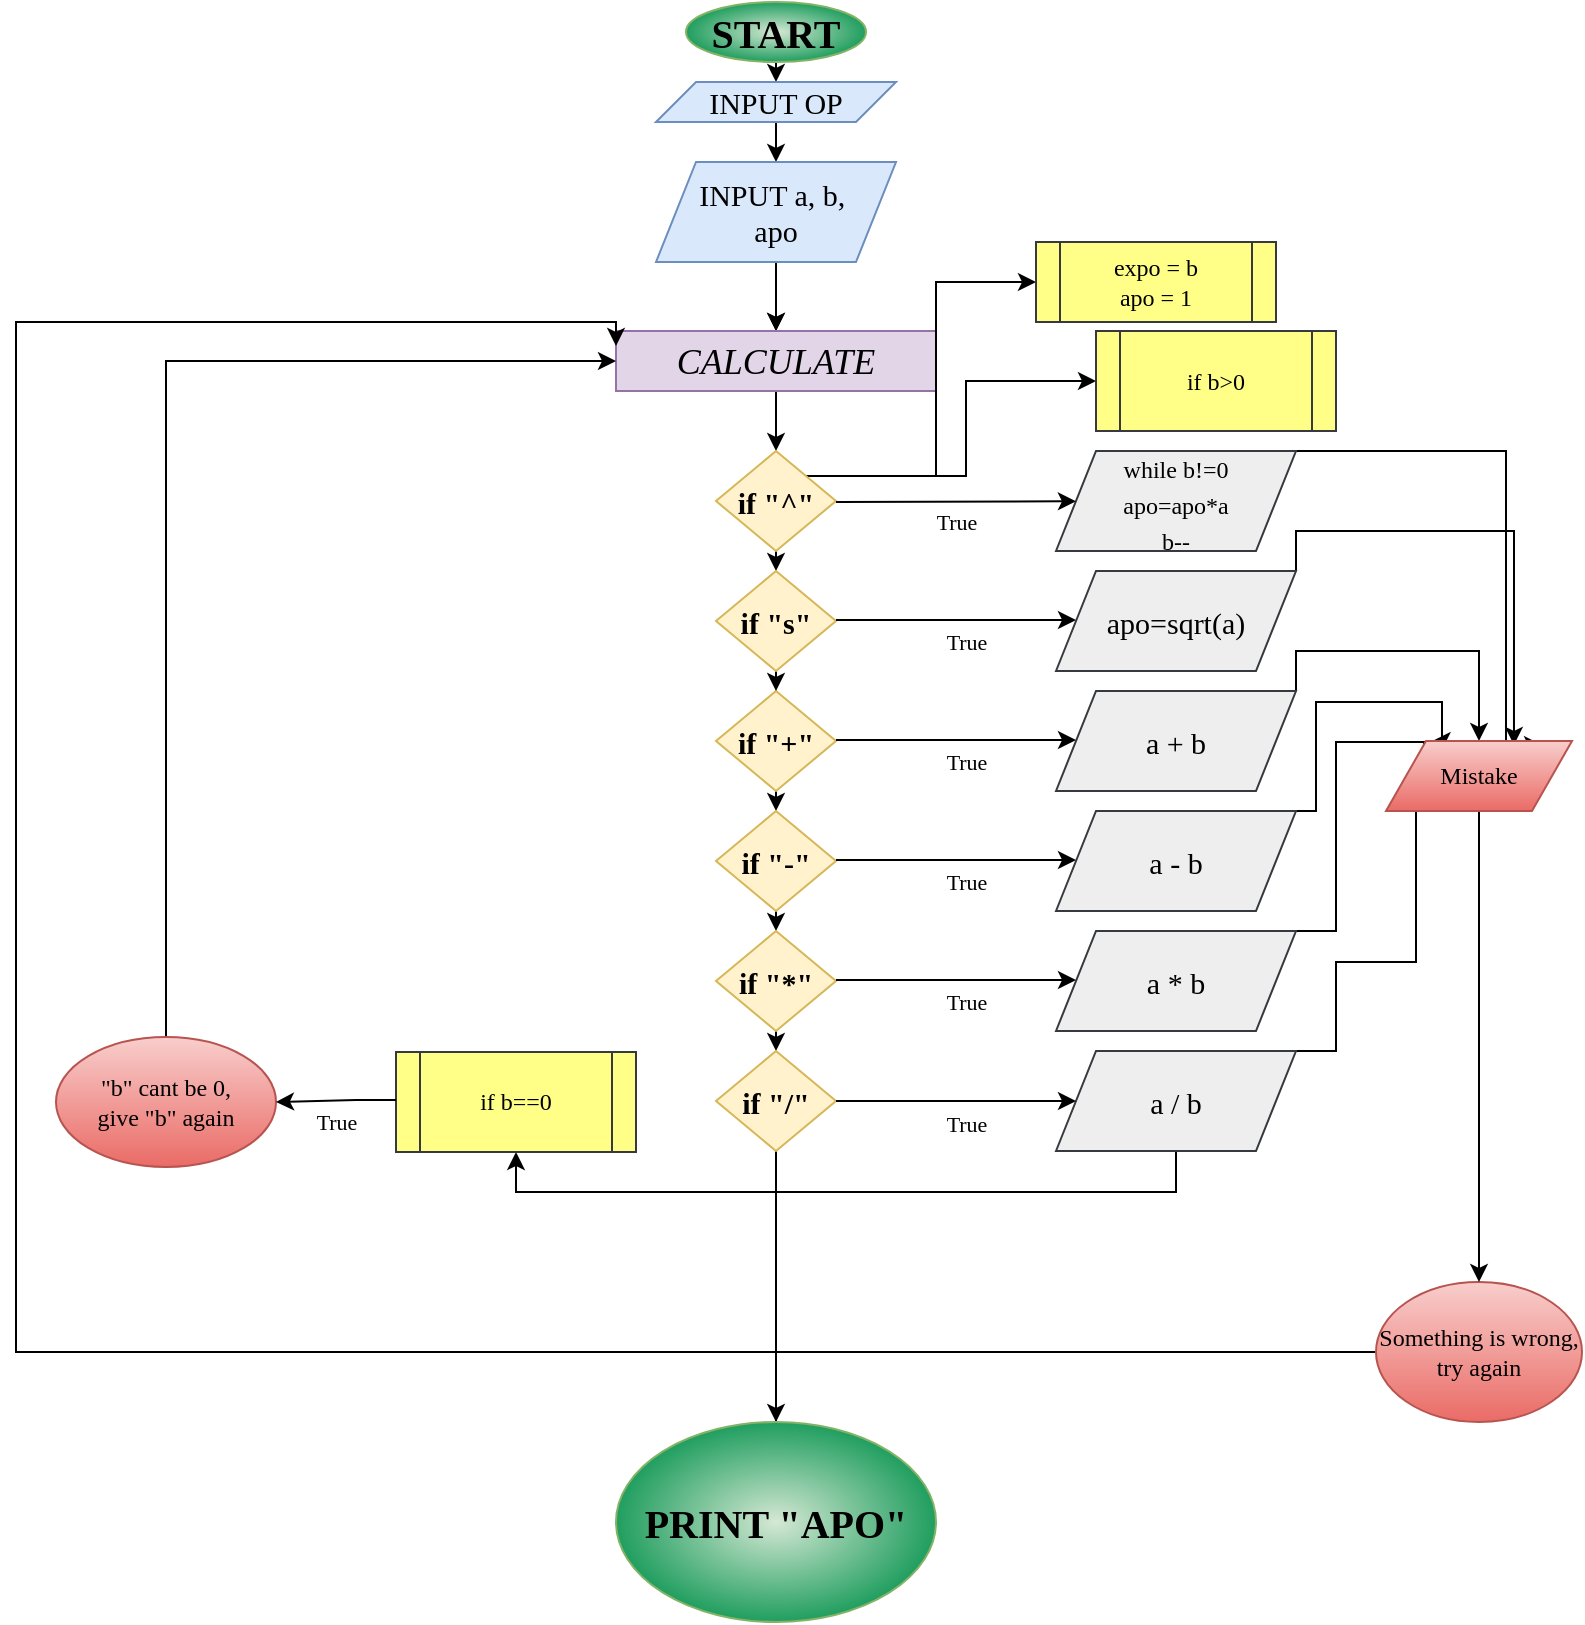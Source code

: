<mxfile version="20.5.2" type="github">
  <diagram id="C5RBs43oDa-KdzZeNtuy" name="Page-1">
    <mxGraphModel dx="1422" dy="794" grid="1" gridSize="10" guides="1" tooltips="1" connect="1" arrows="1" fold="1" page="1" pageScale="1" pageWidth="827" pageHeight="1169" math="0" shadow="0">
      <root>
        <mxCell id="WIyWlLk6GJQsqaUBKTNV-0" />
        <mxCell id="WIyWlLk6GJQsqaUBKTNV-1" parent="WIyWlLk6GJQsqaUBKTNV-0" />
        <mxCell id="pvgt4qvxZRQ9d5zmDmnY-2" style="edgeStyle=orthogonalEdgeStyle;rounded=0;orthogonalLoop=1;jettySize=auto;html=1;exitX=0.5;exitY=1;exitDx=0;exitDy=0;entryX=0.5;entryY=0;entryDx=0;entryDy=0;" parent="WIyWlLk6GJQsqaUBKTNV-1" source="pvgt4qvxZRQ9d5zmDmnY-0" target="pvgt4qvxZRQ9d5zmDmnY-4" edge="1">
          <mxGeometry relative="1" as="geometry">
            <mxPoint x="420" y="130" as="targetPoint" />
          </mxGeometry>
        </mxCell>
        <mxCell id="pvgt4qvxZRQ9d5zmDmnY-0" value="START" style="ellipse;whiteSpace=wrap;html=1;fontSize=20;fontFamily=Comic Sans MS;fontStyle=1;fillColor=#d5e8d4;strokeColor=#82b366;gradientColor=#209E5F;gradientDirection=radial;" parent="WIyWlLk6GJQsqaUBKTNV-1" vertex="1">
          <mxGeometry x="375" y="10" width="90" height="30" as="geometry" />
        </mxCell>
        <mxCell id="pvgt4qvxZRQ9d5zmDmnY-6" style="edgeStyle=orthogonalEdgeStyle;rounded=0;orthogonalLoop=1;jettySize=auto;html=1;exitX=0.5;exitY=1;exitDx=0;exitDy=0;entryX=0.5;entryY=0;entryDx=0;entryDy=0;fontFamily=Comic Sans MS;fontSize=15;" parent="WIyWlLk6GJQsqaUBKTNV-1" source="pvgt4qvxZRQ9d5zmDmnY-4" target="pvgt4qvxZRQ9d5zmDmnY-5" edge="1">
          <mxGeometry relative="1" as="geometry" />
        </mxCell>
        <mxCell id="pvgt4qvxZRQ9d5zmDmnY-4" value="INPUT OP" style="shape=parallelogram;perimeter=parallelogramPerimeter;whiteSpace=wrap;html=1;fixedSize=1;fontFamily=Comic Sans MS;fontSize=15;fillColor=#dae8fc;strokeColor=#6c8ebf;" parent="WIyWlLk6GJQsqaUBKTNV-1" vertex="1">
          <mxGeometry x="360" y="50" width="120" height="20" as="geometry" />
        </mxCell>
        <mxCell id="pvgt4qvxZRQ9d5zmDmnY-25" style="edgeStyle=orthogonalEdgeStyle;rounded=0;orthogonalLoop=1;jettySize=auto;html=1;exitX=0.5;exitY=1;exitDx=0;exitDy=0;entryX=0.5;entryY=0;entryDx=0;entryDy=0;fontFamily=Comic Sans MS;fontSize=18;" parent="WIyWlLk6GJQsqaUBKTNV-1" target="pvgt4qvxZRQ9d5zmDmnY-24" edge="1">
          <mxGeometry relative="1" as="geometry">
            <mxPoint x="420" y="164.5" as="sourcePoint" />
          </mxGeometry>
        </mxCell>
        <mxCell id="ZWVkLNlz6P8wSKEQwbNu-9" style="edgeStyle=orthogonalEdgeStyle;rounded=0;orthogonalLoop=1;jettySize=auto;html=1;exitX=0.5;exitY=1;exitDx=0;exitDy=0;entryX=0.5;entryY=0;entryDx=0;entryDy=0;" edge="1" parent="WIyWlLk6GJQsqaUBKTNV-1" source="pvgt4qvxZRQ9d5zmDmnY-5" target="pvgt4qvxZRQ9d5zmDmnY-24">
          <mxGeometry relative="1" as="geometry" />
        </mxCell>
        <mxCell id="pvgt4qvxZRQ9d5zmDmnY-5" value="INPUT a, b,&amp;nbsp;&lt;br&gt;apo" style="shape=parallelogram;perimeter=parallelogramPerimeter;whiteSpace=wrap;html=1;fixedSize=1;fontFamily=Comic Sans MS;fontSize=15;fillColor=#dae8fc;gradientDirection=radial;strokeColor=#6c8ebf;" parent="WIyWlLk6GJQsqaUBKTNV-1" vertex="1">
          <mxGeometry x="360" y="90" width="120" height="50" as="geometry" />
        </mxCell>
        <mxCell id="pvgt4qvxZRQ9d5zmDmnY-13" style="edgeStyle=orthogonalEdgeStyle;rounded=0;orthogonalLoop=1;jettySize=auto;html=1;exitX=0.5;exitY=1;exitDx=0;exitDy=0;entryX=0.5;entryY=0;entryDx=0;entryDy=0;fontFamily=Comic Sans MS;fontSize=15;" parent="WIyWlLk6GJQsqaUBKTNV-1" source="pvgt4qvxZRQ9d5zmDmnY-8" target="pvgt4qvxZRQ9d5zmDmnY-9" edge="1">
          <mxGeometry relative="1" as="geometry" />
        </mxCell>
        <mxCell id="pvgt4qvxZRQ9d5zmDmnY-8" value="&lt;b&gt;if &quot;+&quot;&lt;/b&gt;" style="rhombus;whiteSpace=wrap;html=1;fontFamily=Comic Sans MS;fontSize=15;fillColor=#fff2cc;gradientDirection=radial;strokeColor=#d6b656;" parent="WIyWlLk6GJQsqaUBKTNV-1" vertex="1">
          <mxGeometry x="390" y="354.5" width="60" height="50" as="geometry" />
        </mxCell>
        <mxCell id="pvgt4qvxZRQ9d5zmDmnY-14" style="edgeStyle=orthogonalEdgeStyle;rounded=0;orthogonalLoop=1;jettySize=auto;html=1;exitX=0.5;exitY=1;exitDx=0;exitDy=0;entryX=0.5;entryY=0;entryDx=0;entryDy=0;fontFamily=Comic Sans MS;fontSize=15;" parent="WIyWlLk6GJQsqaUBKTNV-1" source="pvgt4qvxZRQ9d5zmDmnY-9" target="pvgt4qvxZRQ9d5zmDmnY-10" edge="1">
          <mxGeometry relative="1" as="geometry" />
        </mxCell>
        <mxCell id="pvgt4qvxZRQ9d5zmDmnY-9" value="if &quot;-&quot;" style="rhombus;whiteSpace=wrap;html=1;fontFamily=Comic Sans MS;fontSize=15;fillColor=#fff2cc;gradientDirection=radial;strokeColor=#d6b656;fontStyle=1" parent="WIyWlLk6GJQsqaUBKTNV-1" vertex="1">
          <mxGeometry x="390" y="414.5" width="60" height="50" as="geometry" />
        </mxCell>
        <mxCell id="pvgt4qvxZRQ9d5zmDmnY-15" style="edgeStyle=orthogonalEdgeStyle;rounded=0;orthogonalLoop=1;jettySize=auto;html=1;exitX=0.5;exitY=1;exitDx=0;exitDy=0;entryX=0.5;entryY=0;entryDx=0;entryDy=0;fontFamily=Comic Sans MS;fontSize=15;" parent="WIyWlLk6GJQsqaUBKTNV-1" source="pvgt4qvxZRQ9d5zmDmnY-10" target="pvgt4qvxZRQ9d5zmDmnY-11" edge="1">
          <mxGeometry relative="1" as="geometry" />
        </mxCell>
        <mxCell id="pvgt4qvxZRQ9d5zmDmnY-10" value="if &quot;*&quot;" style="rhombus;whiteSpace=wrap;html=1;fontFamily=Comic Sans MS;fontSize=15;fillColor=#fff2cc;gradientDirection=radial;strokeColor=#d6b656;fontStyle=1" parent="WIyWlLk6GJQsqaUBKTNV-1" vertex="1">
          <mxGeometry x="390" y="474.5" width="60" height="50" as="geometry" />
        </mxCell>
        <mxCell id="ZWVkLNlz6P8wSKEQwbNu-65" style="edgeStyle=orthogonalEdgeStyle;rounded=0;orthogonalLoop=1;jettySize=auto;html=1;exitX=0.5;exitY=1;exitDx=0;exitDy=0;entryX=0.5;entryY=0;entryDx=0;entryDy=0;fontFamily=Comic Sans MS;" edge="1" parent="WIyWlLk6GJQsqaUBKTNV-1" source="pvgt4qvxZRQ9d5zmDmnY-11">
          <mxGeometry relative="1" as="geometry">
            <mxPoint x="420" y="730" as="targetPoint" />
          </mxGeometry>
        </mxCell>
        <mxCell id="ZWVkLNlz6P8wSKEQwbNu-67" style="edgeStyle=orthogonalEdgeStyle;rounded=0;orthogonalLoop=1;jettySize=auto;html=1;exitX=0.5;exitY=1;exitDx=0;exitDy=0;entryX=0.5;entryY=0;entryDx=0;entryDy=0;fontFamily=Comic Sans MS;" edge="1" parent="WIyWlLk6GJQsqaUBKTNV-1" source="pvgt4qvxZRQ9d5zmDmnY-11" target="ZWVkLNlz6P8wSKEQwbNu-66">
          <mxGeometry relative="1" as="geometry" />
        </mxCell>
        <mxCell id="pvgt4qvxZRQ9d5zmDmnY-11" value="if &quot;/&quot;" style="rhombus;whiteSpace=wrap;html=1;fontFamily=Comic Sans MS;fontSize=15;fillColor=#fff2cc;gradientDirection=radial;strokeColor=#d6b656;fontStyle=1" parent="WIyWlLk6GJQsqaUBKTNV-1" vertex="1">
          <mxGeometry x="390" y="534.5" width="60" height="50" as="geometry" />
        </mxCell>
        <mxCell id="ZWVkLNlz6P8wSKEQwbNu-58" style="edgeStyle=orthogonalEdgeStyle;rounded=0;orthogonalLoop=1;jettySize=auto;html=1;exitX=1;exitY=0;exitDx=0;exitDy=0;entryX=0.5;entryY=0;entryDx=0;entryDy=0;fontFamily=Comic Sans MS;" edge="1" parent="WIyWlLk6GJQsqaUBKTNV-1" source="pvgt4qvxZRQ9d5zmDmnY-16" target="ZWVkLNlz6P8wSKEQwbNu-48">
          <mxGeometry relative="1" as="geometry" />
        </mxCell>
        <mxCell id="pvgt4qvxZRQ9d5zmDmnY-16" value="a + b" style="shape=parallelogram;perimeter=parallelogramPerimeter;whiteSpace=wrap;html=1;fixedSize=1;fontFamily=Comic Sans MS;fontSize=15;fillColor=#eeeeee;gradientDirection=radial;strokeColor=#36393d;" parent="WIyWlLk6GJQsqaUBKTNV-1" vertex="1">
          <mxGeometry x="560" y="354.5" width="120" height="50" as="geometry" />
        </mxCell>
        <mxCell id="ZWVkLNlz6P8wSKEQwbNu-59" style="edgeStyle=orthogonalEdgeStyle;rounded=0;orthogonalLoop=1;jettySize=auto;html=1;exitX=1;exitY=0;exitDx=0;exitDy=0;entryX=0.25;entryY=0;entryDx=0;entryDy=0;fontFamily=Comic Sans MS;" edge="1" parent="WIyWlLk6GJQsqaUBKTNV-1" source="pvgt4qvxZRQ9d5zmDmnY-17" target="ZWVkLNlz6P8wSKEQwbNu-48">
          <mxGeometry relative="1" as="geometry">
            <Array as="points">
              <mxPoint x="690" y="415" />
              <mxPoint x="690" y="360" />
              <mxPoint x="753" y="360" />
            </Array>
          </mxGeometry>
        </mxCell>
        <mxCell id="pvgt4qvxZRQ9d5zmDmnY-17" value="a - b" style="shape=parallelogram;perimeter=parallelogramPerimeter;whiteSpace=wrap;html=1;fixedSize=1;fontFamily=Comic Sans MS;fontSize=15;fillColor=#eeeeee;gradientDirection=radial;strokeColor=#36393d;" parent="WIyWlLk6GJQsqaUBKTNV-1" vertex="1">
          <mxGeometry x="560" y="414.5" width="120" height="50" as="geometry" />
        </mxCell>
        <mxCell id="ZWVkLNlz6P8wSKEQwbNu-60" style="edgeStyle=orthogonalEdgeStyle;rounded=0;orthogonalLoop=1;jettySize=auto;html=1;exitX=1;exitY=0;exitDx=0;exitDy=0;entryX=0;entryY=0.25;entryDx=0;entryDy=0;fontFamily=Comic Sans MS;" edge="1" parent="WIyWlLk6GJQsqaUBKTNV-1" source="pvgt4qvxZRQ9d5zmDmnY-18" target="ZWVkLNlz6P8wSKEQwbNu-48">
          <mxGeometry relative="1" as="geometry">
            <Array as="points">
              <mxPoint x="700" y="475" />
              <mxPoint x="700" y="380" />
              <mxPoint x="744" y="380" />
            </Array>
          </mxGeometry>
        </mxCell>
        <mxCell id="pvgt4qvxZRQ9d5zmDmnY-18" value="a * b" style="shape=parallelogram;perimeter=parallelogramPerimeter;whiteSpace=wrap;html=1;fixedSize=1;fontFamily=Comic Sans MS;fontSize=15;fillColor=#eeeeee;gradientDirection=radial;strokeColor=#36393d;" parent="WIyWlLk6GJQsqaUBKTNV-1" vertex="1">
          <mxGeometry x="560" y="474.5" width="120" height="50" as="geometry" />
        </mxCell>
        <mxCell id="ZWVkLNlz6P8wSKEQwbNu-40" style="edgeStyle=orthogonalEdgeStyle;rounded=0;orthogonalLoop=1;jettySize=auto;html=1;exitX=0.5;exitY=1;exitDx=0;exitDy=0;entryX=0.5;entryY=1;entryDx=0;entryDy=0;fontFamily=Comic Sans MS;" edge="1" parent="WIyWlLk6GJQsqaUBKTNV-1" source="pvgt4qvxZRQ9d5zmDmnY-19" target="ZWVkLNlz6P8wSKEQwbNu-23">
          <mxGeometry relative="1" as="geometry" />
        </mxCell>
        <mxCell id="ZWVkLNlz6P8wSKEQwbNu-61" style="edgeStyle=orthogonalEdgeStyle;rounded=0;orthogonalLoop=1;jettySize=auto;html=1;exitX=1;exitY=0;exitDx=0;exitDy=0;entryX=0;entryY=0.5;entryDx=0;entryDy=0;fontFamily=Comic Sans MS;" edge="1" parent="WIyWlLk6GJQsqaUBKTNV-1" source="pvgt4qvxZRQ9d5zmDmnY-19" target="ZWVkLNlz6P8wSKEQwbNu-48">
          <mxGeometry relative="1" as="geometry">
            <Array as="points">
              <mxPoint x="700" y="535" />
              <mxPoint x="700" y="490" />
              <mxPoint x="740" y="490" />
            </Array>
          </mxGeometry>
        </mxCell>
        <mxCell id="pvgt4qvxZRQ9d5zmDmnY-19" value="a / b" style="shape=parallelogram;perimeter=parallelogramPerimeter;whiteSpace=wrap;html=1;fixedSize=1;fontFamily=Comic Sans MS;fontSize=15;fillColor=#eeeeee;gradientDirection=radial;strokeColor=#36393d;" parent="WIyWlLk6GJQsqaUBKTNV-1" vertex="1">
          <mxGeometry x="560" y="534.5" width="120" height="50" as="geometry" />
        </mxCell>
        <mxCell id="ZWVkLNlz6P8wSKEQwbNu-2" style="edgeStyle=orthogonalEdgeStyle;rounded=0;orthogonalLoop=1;jettySize=auto;html=1;exitX=0.5;exitY=1;exitDx=0;exitDy=0;entryX=0.5;entryY=0;entryDx=0;entryDy=0;" edge="1" parent="WIyWlLk6GJQsqaUBKTNV-1" source="pvgt4qvxZRQ9d5zmDmnY-24" target="ZWVkLNlz6P8wSKEQwbNu-0">
          <mxGeometry relative="1" as="geometry" />
        </mxCell>
        <mxCell id="pvgt4qvxZRQ9d5zmDmnY-24" value="CALCULATE" style="rounded=0;whiteSpace=wrap;html=1;fontFamily=Comic Sans MS;fontSize=18;fillColor=#e1d5e7;gradientDirection=radial;strokeColor=#9673a6;fontStyle=2" parent="WIyWlLk6GJQsqaUBKTNV-1" vertex="1">
          <mxGeometry x="340" y="174.5" width="160" height="30" as="geometry" />
        </mxCell>
        <mxCell id="ZWVkLNlz6P8wSKEQwbNu-3" style="edgeStyle=orthogonalEdgeStyle;rounded=0;orthogonalLoop=1;jettySize=auto;html=1;exitX=0.5;exitY=1;exitDx=0;exitDy=0;entryX=0.5;entryY=0;entryDx=0;entryDy=0;" edge="1" parent="WIyWlLk6GJQsqaUBKTNV-1" source="ZWVkLNlz6P8wSKEQwbNu-0" target="ZWVkLNlz6P8wSKEQwbNu-1">
          <mxGeometry relative="1" as="geometry" />
        </mxCell>
        <mxCell id="ZWVkLNlz6P8wSKEQwbNu-11" style="edgeStyle=orthogonalEdgeStyle;rounded=0;orthogonalLoop=1;jettySize=auto;html=1;exitX=1;exitY=0;exitDx=0;exitDy=0;entryX=0;entryY=0.5;entryDx=0;entryDy=0;" edge="1" parent="WIyWlLk6GJQsqaUBKTNV-1" source="ZWVkLNlz6P8wSKEQwbNu-0" target="ZWVkLNlz6P8wSKEQwbNu-10">
          <mxGeometry relative="1" as="geometry" />
        </mxCell>
        <mxCell id="ZWVkLNlz6P8wSKEQwbNu-18" style="edgeStyle=orthogonalEdgeStyle;rounded=0;orthogonalLoop=1;jettySize=auto;html=1;exitX=1;exitY=0;exitDx=0;exitDy=0;entryX=0;entryY=0.5;entryDx=0;entryDy=0;fontFamily=Comic Sans MS;" edge="1" parent="WIyWlLk6GJQsqaUBKTNV-1" source="ZWVkLNlz6P8wSKEQwbNu-0" target="ZWVkLNlz6P8wSKEQwbNu-17">
          <mxGeometry relative="1" as="geometry" />
        </mxCell>
        <mxCell id="ZWVkLNlz6P8wSKEQwbNu-0" value="&lt;b&gt;if &quot;^&quot;&lt;/b&gt;" style="rhombus;whiteSpace=wrap;html=1;fontFamily=Comic Sans MS;fontSize=15;fillColor=#fff2cc;gradientDirection=radial;strokeColor=#d6b656;" vertex="1" parent="WIyWlLk6GJQsqaUBKTNV-1">
          <mxGeometry x="390" y="234.5" width="60" height="50" as="geometry" />
        </mxCell>
        <mxCell id="ZWVkLNlz6P8wSKEQwbNu-4" style="edgeStyle=orthogonalEdgeStyle;rounded=0;orthogonalLoop=1;jettySize=auto;html=1;exitX=0.5;exitY=1;exitDx=0;exitDy=0;entryX=0.5;entryY=0;entryDx=0;entryDy=0;" edge="1" parent="WIyWlLk6GJQsqaUBKTNV-1" source="ZWVkLNlz6P8wSKEQwbNu-1" target="pvgt4qvxZRQ9d5zmDmnY-8">
          <mxGeometry relative="1" as="geometry" />
        </mxCell>
        <mxCell id="ZWVkLNlz6P8wSKEQwbNu-1" value="&lt;b&gt;if &quot;s&quot;&lt;/b&gt;" style="rhombus;whiteSpace=wrap;html=1;fontFamily=Comic Sans MS;fontSize=15;fillColor=#fff2cc;gradientDirection=radial;strokeColor=#d6b656;" vertex="1" parent="WIyWlLk6GJQsqaUBKTNV-1">
          <mxGeometry x="390" y="294.5" width="60" height="50" as="geometry" />
        </mxCell>
        <mxCell id="ZWVkLNlz6P8wSKEQwbNu-57" style="edgeStyle=orthogonalEdgeStyle;rounded=0;orthogonalLoop=1;jettySize=auto;html=1;exitX=1;exitY=0;exitDx=0;exitDy=0;entryX=0.688;entryY=0.057;entryDx=0;entryDy=0;entryPerimeter=0;fontFamily=Comic Sans MS;" edge="1" parent="WIyWlLk6GJQsqaUBKTNV-1" source="ZWVkLNlz6P8wSKEQwbNu-6" target="ZWVkLNlz6P8wSKEQwbNu-48">
          <mxGeometry relative="1" as="geometry" />
        </mxCell>
        <mxCell id="ZWVkLNlz6P8wSKEQwbNu-6" value="apo=sqrt(a)" style="shape=parallelogram;perimeter=parallelogramPerimeter;whiteSpace=wrap;html=1;fixedSize=1;fontFamily=Comic Sans MS;fontSize=15;fillColor=#eeeeee;gradientDirection=radial;strokeColor=#36393d;" vertex="1" parent="WIyWlLk6GJQsqaUBKTNV-1">
          <mxGeometry x="560" y="294.5" width="120" height="50" as="geometry" />
        </mxCell>
        <mxCell id="ZWVkLNlz6P8wSKEQwbNu-10" value="expo = b&lt;br&gt;apo = 1" style="shape=process;whiteSpace=wrap;html=1;backgroundOutline=1;fillColor=#ffff88;strokeColor=#36393d;fontFamily=Comic Sans MS;" vertex="1" parent="WIyWlLk6GJQsqaUBKTNV-1">
          <mxGeometry x="550" y="130" width="120" height="40" as="geometry" />
        </mxCell>
        <mxCell id="ZWVkLNlz6P8wSKEQwbNu-17" value="if b&amp;gt;0" style="shape=process;whiteSpace=wrap;html=1;backgroundOutline=1;fillColor=#ffff88;strokeColor=#36393d;fontFamily=Comic Sans MS;" vertex="1" parent="WIyWlLk6GJQsqaUBKTNV-1">
          <mxGeometry x="580" y="174.5" width="120" height="50" as="geometry" />
        </mxCell>
        <mxCell id="ZWVkLNlz6P8wSKEQwbNu-56" style="edgeStyle=orthogonalEdgeStyle;rounded=0;orthogonalLoop=1;jettySize=auto;html=1;exitX=1;exitY=0;exitDx=0;exitDy=0;entryX=0.839;entryY=0.057;entryDx=0;entryDy=0;entryPerimeter=0;fontFamily=Comic Sans MS;" edge="1" parent="WIyWlLk6GJQsqaUBKTNV-1" source="ZWVkLNlz6P8wSKEQwbNu-19" target="ZWVkLNlz6P8wSKEQwbNu-48">
          <mxGeometry relative="1" as="geometry">
            <Array as="points">
              <mxPoint x="785" y="235" />
            </Array>
          </mxGeometry>
        </mxCell>
        <mxCell id="ZWVkLNlz6P8wSKEQwbNu-19" value="&lt;span style=&quot;font-size: 12px;&quot;&gt;while b!=0&lt;/span&gt;&lt;br style=&quot;font-size: 12px;&quot;&gt;&lt;span style=&quot;font-size: 12px;&quot;&gt;apo=apo*a&lt;/span&gt;&lt;br style=&quot;font-size: 12px;&quot;&gt;&lt;span style=&quot;font-size: 12px;&quot;&gt;b--&lt;/span&gt;" style="shape=parallelogram;perimeter=parallelogramPerimeter;whiteSpace=wrap;html=1;fixedSize=1;fontFamily=Comic Sans MS;fontSize=15;fillColor=#eeeeee;gradientDirection=radial;strokeColor=#36393d;" vertex="1" parent="WIyWlLk6GJQsqaUBKTNV-1">
          <mxGeometry x="560" y="234.5" width="120" height="50" as="geometry" />
        </mxCell>
        <mxCell id="ZWVkLNlz6P8wSKEQwbNu-23" value="if b==0" style="shape=process;whiteSpace=wrap;html=1;backgroundOutline=1;fillColor=#ffff88;strokeColor=#36393d;fontFamily=Comic Sans MS;" vertex="1" parent="WIyWlLk6GJQsqaUBKTNV-1">
          <mxGeometry x="230" y="535" width="120" height="50" as="geometry" />
        </mxCell>
        <mxCell id="ZWVkLNlz6P8wSKEQwbNu-27" style="edgeStyle=orthogonalEdgeStyle;rounded=0;orthogonalLoop=1;jettySize=auto;html=1;exitX=0.5;exitY=0;exitDx=0;exitDy=0;entryX=0;entryY=0.5;entryDx=0;entryDy=0;fontFamily=Comic Sans MS;" edge="1" parent="WIyWlLk6GJQsqaUBKTNV-1" source="ZWVkLNlz6P8wSKEQwbNu-25" target="pvgt4qvxZRQ9d5zmDmnY-24">
          <mxGeometry relative="1" as="geometry" />
        </mxCell>
        <mxCell id="ZWVkLNlz6P8wSKEQwbNu-25" value="&quot;b&quot; cant be 0,&lt;br&gt;give &quot;b&quot; again" style="ellipse;whiteSpace=wrap;html=1;fontFamily=Comic Sans MS;fillColor=#f8cecc;strokeColor=#b85450;gradientColor=#ea6b66;" vertex="1" parent="WIyWlLk6GJQsqaUBKTNV-1">
          <mxGeometry x="60" y="527.5" width="110" height="65" as="geometry" />
        </mxCell>
        <mxCell id="ZWVkLNlz6P8wSKEQwbNu-28" value="" style="endArrow=classic;html=1;rounded=0;fontFamily=Comic Sans MS;" edge="1" parent="WIyWlLk6GJQsqaUBKTNV-1" target="ZWVkLNlz6P8wSKEQwbNu-19">
          <mxGeometry relative="1" as="geometry">
            <mxPoint x="450" y="260" as="sourcePoint" />
            <mxPoint x="550" y="260" as="targetPoint" />
            <Array as="points" />
          </mxGeometry>
        </mxCell>
        <mxCell id="ZWVkLNlz6P8wSKEQwbNu-29" value="True" style="edgeLabel;resizable=0;html=1;align=center;verticalAlign=middle;fontFamily=Comic Sans MS;" connectable="0" vertex="1" parent="ZWVkLNlz6P8wSKEQwbNu-28">
          <mxGeometry relative="1" as="geometry">
            <mxPoint y="10" as="offset" />
          </mxGeometry>
        </mxCell>
        <mxCell id="ZWVkLNlz6P8wSKEQwbNu-30" value="" style="endArrow=classic;html=1;rounded=0;fontFamily=Comic Sans MS;" edge="1" parent="WIyWlLk6GJQsqaUBKTNV-1">
          <mxGeometry relative="1" as="geometry">
            <mxPoint x="450" y="319" as="sourcePoint" />
            <mxPoint x="570.004" y="318.999" as="targetPoint" />
            <Array as="points" />
          </mxGeometry>
        </mxCell>
        <mxCell id="ZWVkLNlz6P8wSKEQwbNu-31" value="True" style="edgeLabel;resizable=0;html=1;align=center;verticalAlign=middle;fontFamily=Comic Sans MS;" connectable="0" vertex="1" parent="ZWVkLNlz6P8wSKEQwbNu-30">
          <mxGeometry relative="1" as="geometry">
            <mxPoint x="5" y="11" as="offset" />
          </mxGeometry>
        </mxCell>
        <mxCell id="ZWVkLNlz6P8wSKEQwbNu-32" value="" style="endArrow=classic;html=1;rounded=0;fontFamily=Comic Sans MS;" edge="1" parent="WIyWlLk6GJQsqaUBKTNV-1">
          <mxGeometry relative="1" as="geometry">
            <mxPoint x="450" y="379" as="sourcePoint" />
            <mxPoint x="570.004" y="378.999" as="targetPoint" />
            <Array as="points" />
          </mxGeometry>
        </mxCell>
        <mxCell id="ZWVkLNlz6P8wSKEQwbNu-33" value="True" style="edgeLabel;resizable=0;html=1;align=center;verticalAlign=middle;fontFamily=Comic Sans MS;" connectable="0" vertex="1" parent="ZWVkLNlz6P8wSKEQwbNu-32">
          <mxGeometry relative="1" as="geometry">
            <mxPoint x="5" y="11" as="offset" />
          </mxGeometry>
        </mxCell>
        <mxCell id="ZWVkLNlz6P8wSKEQwbNu-34" value="" style="endArrow=classic;html=1;rounded=0;fontFamily=Comic Sans MS;" edge="1" parent="WIyWlLk6GJQsqaUBKTNV-1">
          <mxGeometry relative="1" as="geometry">
            <mxPoint x="450" y="439" as="sourcePoint" />
            <mxPoint x="570.004" y="438.999" as="targetPoint" />
            <Array as="points" />
          </mxGeometry>
        </mxCell>
        <mxCell id="ZWVkLNlz6P8wSKEQwbNu-35" value="True" style="edgeLabel;resizable=0;html=1;align=center;verticalAlign=middle;fontFamily=Comic Sans MS;" connectable="0" vertex="1" parent="ZWVkLNlz6P8wSKEQwbNu-34">
          <mxGeometry relative="1" as="geometry">
            <mxPoint x="5" y="11" as="offset" />
          </mxGeometry>
        </mxCell>
        <mxCell id="ZWVkLNlz6P8wSKEQwbNu-36" value="" style="endArrow=classic;html=1;rounded=0;fontFamily=Comic Sans MS;" edge="1" parent="WIyWlLk6GJQsqaUBKTNV-1">
          <mxGeometry relative="1" as="geometry">
            <mxPoint x="450" y="499" as="sourcePoint" />
            <mxPoint x="570.004" y="498.999" as="targetPoint" />
            <Array as="points" />
          </mxGeometry>
        </mxCell>
        <mxCell id="ZWVkLNlz6P8wSKEQwbNu-37" value="True" style="edgeLabel;resizable=0;html=1;align=center;verticalAlign=middle;fontFamily=Comic Sans MS;" connectable="0" vertex="1" parent="ZWVkLNlz6P8wSKEQwbNu-36">
          <mxGeometry relative="1" as="geometry">
            <mxPoint x="5" y="11" as="offset" />
          </mxGeometry>
        </mxCell>
        <mxCell id="ZWVkLNlz6P8wSKEQwbNu-38" value="" style="endArrow=classic;html=1;rounded=0;fontFamily=Comic Sans MS;" edge="1" parent="WIyWlLk6GJQsqaUBKTNV-1">
          <mxGeometry relative="1" as="geometry">
            <mxPoint x="450" y="559.5" as="sourcePoint" />
            <mxPoint x="570.004" y="559.499" as="targetPoint" />
            <Array as="points" />
          </mxGeometry>
        </mxCell>
        <mxCell id="ZWVkLNlz6P8wSKEQwbNu-39" value="True" style="edgeLabel;resizable=0;html=1;align=center;verticalAlign=middle;fontFamily=Comic Sans MS;" connectable="0" vertex="1" parent="ZWVkLNlz6P8wSKEQwbNu-38">
          <mxGeometry relative="1" as="geometry">
            <mxPoint x="5" y="11" as="offset" />
          </mxGeometry>
        </mxCell>
        <mxCell id="ZWVkLNlz6P8wSKEQwbNu-41" value="" style="endArrow=classic;html=1;rounded=0;fontFamily=Comic Sans MS;entryX=1;entryY=0.5;entryDx=0;entryDy=0;" edge="1" parent="WIyWlLk6GJQsqaUBKTNV-1" target="ZWVkLNlz6P8wSKEQwbNu-25">
          <mxGeometry relative="1" as="geometry">
            <mxPoint x="230" y="559" as="sourcePoint" />
            <mxPoint x="190" y="559" as="targetPoint" />
            <Array as="points">
              <mxPoint x="210" y="559" />
            </Array>
          </mxGeometry>
        </mxCell>
        <mxCell id="ZWVkLNlz6P8wSKEQwbNu-42" value="True" style="edgeLabel;resizable=0;html=1;align=center;verticalAlign=middle;fontFamily=Comic Sans MS;" connectable="0" vertex="1" parent="ZWVkLNlz6P8wSKEQwbNu-41">
          <mxGeometry relative="1" as="geometry">
            <mxPoint y="11" as="offset" />
          </mxGeometry>
        </mxCell>
        <mxCell id="ZWVkLNlz6P8wSKEQwbNu-63" style="edgeStyle=orthogonalEdgeStyle;rounded=0;orthogonalLoop=1;jettySize=auto;html=1;exitX=0;exitY=0.5;exitDx=0;exitDy=0;entryX=0;entryY=0.25;entryDx=0;entryDy=0;fontFamily=Comic Sans MS;" edge="1" parent="WIyWlLk6GJQsqaUBKTNV-1" source="ZWVkLNlz6P8wSKEQwbNu-45" target="pvgt4qvxZRQ9d5zmDmnY-24">
          <mxGeometry relative="1" as="geometry">
            <Array as="points">
              <mxPoint x="40" y="685" />
              <mxPoint x="40" y="170" />
              <mxPoint x="340" y="170" />
            </Array>
          </mxGeometry>
        </mxCell>
        <mxCell id="ZWVkLNlz6P8wSKEQwbNu-45" value="Something is wrong, try again" style="ellipse;whiteSpace=wrap;html=1;fontFamily=Comic Sans MS;fillColor=#f8cecc;gradientColor=#ea6b66;strokeColor=#b85450;" vertex="1" parent="WIyWlLk6GJQsqaUBKTNV-1">
          <mxGeometry x="720" y="650" width="103" height="70" as="geometry" />
        </mxCell>
        <mxCell id="ZWVkLNlz6P8wSKEQwbNu-62" style="edgeStyle=orthogonalEdgeStyle;rounded=0;orthogonalLoop=1;jettySize=auto;html=1;exitX=0.5;exitY=1;exitDx=0;exitDy=0;fontFamily=Comic Sans MS;" edge="1" parent="WIyWlLk6GJQsqaUBKTNV-1" source="ZWVkLNlz6P8wSKEQwbNu-48" target="ZWVkLNlz6P8wSKEQwbNu-45">
          <mxGeometry relative="1" as="geometry" />
        </mxCell>
        <mxCell id="ZWVkLNlz6P8wSKEQwbNu-48" value="Mistake" style="shape=parallelogram;perimeter=parallelogramPerimeter;whiteSpace=wrap;html=1;fixedSize=1;fontFamily=Comic Sans MS;fillColor=#f8cecc;gradientColor=#ea6b66;strokeColor=#b85450;" vertex="1" parent="WIyWlLk6GJQsqaUBKTNV-1">
          <mxGeometry x="725" y="379.5" width="93" height="35" as="geometry" />
        </mxCell>
        <mxCell id="ZWVkLNlz6P8wSKEQwbNu-66" value="PRINT &quot;APO&quot;" style="ellipse;whiteSpace=wrap;html=1;fontSize=20;fontFamily=Comic Sans MS;fontStyle=1;fillColor=#d5e8d4;strokeColor=#82b366;gradientColor=#209E5F;gradientDirection=radial;" vertex="1" parent="WIyWlLk6GJQsqaUBKTNV-1">
          <mxGeometry x="340" y="720" width="160" height="100" as="geometry" />
        </mxCell>
      </root>
    </mxGraphModel>
  </diagram>
</mxfile>
